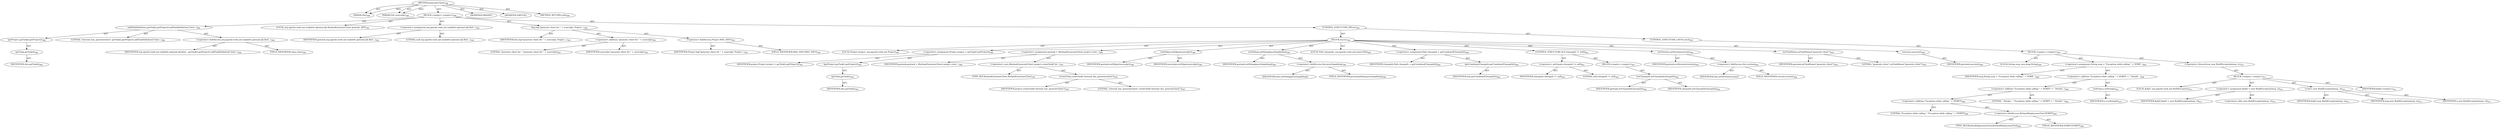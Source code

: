 digraph "generateClient" {  
"111669149710" [label = <(METHOD,generateClient)<SUB>388</SUB>> ]
"115964117009" [label = <(PARAM,this)<SUB>388</SUB>> ]
"115964117029" [label = <(PARAM,File sourceJar)<SUB>388</SUB>> ]
"25769803808" [label = <(BLOCK,&lt;empty&gt;,&lt;empty&gt;)<SUB>388</SUB>> ]
"30064771257" [label = <(addTaskDefinition,getTask().getProject().addTaskDefinition(&quot;inter...)<SUB>389</SUB>> ]
"30064771258" [label = <(getProject,getTask().getProject())<SUB>389</SUB>> ]
"30064771259" [label = <(getTask,getTask())<SUB>389</SUB>> ]
"68719476767" [label = <(IDENTIFIER,this,getTask())<SUB>389</SUB>> ]
"90194313248" [label = <(LITERAL,&quot;internal_bas_generateclient&quot;,getTask().getProject().addTaskDefinition(&quot;inter...)<SUB>389</SUB>> ]
"30064771260" [label = <(&lt;operator&gt;.fieldAccess,org.apache.tools.ant.taskdefs.optional.ejb.Borl...)<SUB>390</SUB>> ]
"68719476903" [label = <(IDENTIFIER,org.apache.tools.ant.taskdefs.optional.ejb.Borl...,getTask().getProject().addTaskDefinition(&quot;inter...)<SUB>390</SUB>> ]
"55834574890" [label = <(FIELD_IDENTIFIER,class,class)<SUB>390</SUB>> ]
"94489280529" [label = <(LOCAL,org.apache.tools.ant.taskdefs.optional.ejb.BorlandGenerateClient gentask: ANY)<SUB>392</SUB>> ]
"30064771261" [label = <(&lt;operator&gt;.assignment,org.apache.tools.ant.taskdefs.optional.ejb.Borl...)<SUB>392</SUB>> ]
"68719476904" [label = <(IDENTIFIER,gentask,org.apache.tools.ant.taskdefs.optional.ejb.Borl...)<SUB>392</SUB>> ]
"90194313249" [label = <(LITERAL,null,org.apache.tools.ant.taskdefs.optional.ejb.Borl...)<SUB>392</SUB>> ]
"30064771262" [label = <(log,log(&quot;generate client for &quot; + sourceJar, Project...)<SUB>393</SUB>> ]
"68719476768" [label = <(IDENTIFIER,this,log(&quot;generate client for &quot; + sourceJar, Project...)<SUB>393</SUB>> ]
"30064771263" [label = <(&lt;operator&gt;.addition,&quot;generate client for &quot; + sourceJar)<SUB>393</SUB>> ]
"90194313250" [label = <(LITERAL,&quot;generate client for &quot;,&quot;generate client for &quot; + sourceJar)<SUB>393</SUB>> ]
"68719476905" [label = <(IDENTIFIER,sourceJar,&quot;generate client for &quot; + sourceJar)<SUB>393</SUB>> ]
"30064771264" [label = <(&lt;operator&gt;.fieldAccess,Project.MSG_INFO)<SUB>393</SUB>> ]
"68719476906" [label = <(IDENTIFIER,Project,log(&quot;generate client for &quot; + sourceJar, Project...)<SUB>393</SUB>> ]
"55834574891" [label = <(FIELD_IDENTIFIER,MSG_INFO,MSG_INFO)<SUB>393</SUB>> ]
"47244640269" [label = <(CONTROL_STRUCTURE,TRY,try)<SUB>394</SUB>> ]
"25769803809" [label = <(BLOCK,try,try)<SUB>394</SUB>> ]
"94489280530" [label = <(LOCAL,Project project: org.apache.tools.ant.Project)<SUB>395</SUB>> ]
"30064771265" [label = <(&lt;operator&gt;.assignment,Project project = getTask().getProject())<SUB>395</SUB>> ]
"68719476907" [label = <(IDENTIFIER,project,Project project = getTask().getProject())<SUB>395</SUB>> ]
"30064771266" [label = <(getProject,getTask().getProject())<SUB>395</SUB>> ]
"30064771267" [label = <(getTask,getTask())<SUB>395</SUB>> ]
"68719476769" [label = <(IDENTIFIER,this,getTask())<SUB>395</SUB>> ]
"30064771268" [label = <(&lt;operator&gt;.assignment,gentask = (BorlandGenerateClient) project.creat...)<SUB>396</SUB>> ]
"68719476908" [label = <(IDENTIFIER,gentask,gentask = (BorlandGenerateClient) project.creat...)<SUB>396</SUB>> ]
"30064771269" [label = <(&lt;operator&gt;.cast,(BorlandGenerateClient) project.createTask(&quot;int...)<SUB>397</SUB>> ]
"180388626447" [label = <(TYPE_REF,BorlandGenerateClient,BorlandGenerateClient)<SUB>397</SUB>> ]
"30064771270" [label = <(createTask,createTask(&quot;internal_bas_generateclient&quot;))<SUB>397</SUB>> ]
"68719476909" [label = <(IDENTIFIER,project,createTask(&quot;internal_bas_generateclient&quot;))<SUB>397</SUB>> ]
"90194313251" [label = <(LITERAL,&quot;internal_bas_generateclient&quot;,createTask(&quot;internal_bas_generateclient&quot;))<SUB>397</SUB>> ]
"30064771271" [label = <(setEjbjar,setEjbjar(sourceJar))<SUB>398</SUB>> ]
"68719476910" [label = <(IDENTIFIER,gentask,setEjbjar(sourceJar))<SUB>398</SUB>> ]
"68719476911" [label = <(IDENTIFIER,sourceJar,setEjbjar(sourceJar))<SUB>398</SUB>> ]
"30064771272" [label = <(setDebug,setDebug(java2iiopdebug))<SUB>399</SUB>> ]
"68719476912" [label = <(IDENTIFIER,gentask,setDebug(java2iiopdebug))<SUB>399</SUB>> ]
"30064771273" [label = <(&lt;operator&gt;.fieldAccess,this.java2iiopdebug)<SUB>399</SUB>> ]
"68719476913" [label = <(IDENTIFIER,this,setDebug(java2iiopdebug))> ]
"55834574892" [label = <(FIELD_IDENTIFIER,java2iiopdebug,java2iiopdebug)<SUB>399</SUB>> ]
"94489280531" [label = <(LOCAL,Path classpath: org.apache.tools.ant.types.Path)<SUB>400</SUB>> ]
"30064771274" [label = <(&lt;operator&gt;.assignment,Path classpath = getCombinedClasspath())<SUB>400</SUB>> ]
"68719476914" [label = <(IDENTIFIER,classpath,Path classpath = getCombinedClasspath())<SUB>400</SUB>> ]
"30064771275" [label = <(getCombinedClasspath,getCombinedClasspath())<SUB>400</SUB>> ]
"68719476770" [label = <(IDENTIFIER,this,getCombinedClasspath())<SUB>400</SUB>> ]
"47244640270" [label = <(CONTROL_STRUCTURE,IF,if (classpath != null))<SUB>401</SUB>> ]
"30064771276" [label = <(&lt;operator&gt;.notEquals,classpath != null)<SUB>401</SUB>> ]
"68719476915" [label = <(IDENTIFIER,classpath,classpath != null)<SUB>401</SUB>> ]
"90194313252" [label = <(LITERAL,null,classpath != null)<SUB>401</SUB>> ]
"25769803810" [label = <(BLOCK,&lt;empty&gt;,&lt;empty&gt;)<SUB>401</SUB>> ]
"30064771277" [label = <(setClasspath,setClasspath(classpath))<SUB>402</SUB>> ]
"68719476916" [label = <(IDENTIFIER,gentask,setClasspath(classpath))<SUB>402</SUB>> ]
"68719476917" [label = <(IDENTIFIER,classpath,setClasspath(classpath))<SUB>402</SUB>> ]
"30064771278" [label = <(setVersion,setVersion(version))<SUB>404</SUB>> ]
"68719476918" [label = <(IDENTIFIER,gentask,setVersion(version))<SUB>404</SUB>> ]
"30064771279" [label = <(&lt;operator&gt;.fieldAccess,this.version)<SUB>404</SUB>> ]
"68719476919" [label = <(IDENTIFIER,this,setVersion(version))> ]
"55834574893" [label = <(FIELD_IDENTIFIER,version,version)<SUB>404</SUB>> ]
"30064771280" [label = <(setTaskName,setTaskName(&quot;generate client&quot;))<SUB>405</SUB>> ]
"68719476920" [label = <(IDENTIFIER,gentask,setTaskName(&quot;generate client&quot;))<SUB>405</SUB>> ]
"90194313253" [label = <(LITERAL,&quot;generate client&quot;,setTaskName(&quot;generate client&quot;))<SUB>405</SUB>> ]
"30064771281" [label = <(execute,execute())<SUB>406</SUB>> ]
"68719476921" [label = <(IDENTIFIER,gentask,execute())<SUB>406</SUB>> ]
"47244640271" [label = <(CONTROL_STRUCTURE,CATCH,catch)<SUB>407</SUB>> ]
"25769803811" [label = <(BLOCK,&lt;empty&gt;,&lt;empty&gt;)<SUB>407</SUB>> ]
"94489280532" [label = <(LOCAL,String msg: java.lang.String)<SUB>409</SUB>> ]
"30064771282" [label = <(&lt;operator&gt;.assignment,String msg = &quot;Exception while calling &quot; + VERIF...)<SUB>409</SUB>> ]
"68719476922" [label = <(IDENTIFIER,msg,String msg = &quot;Exception while calling &quot; + VERIF...)<SUB>409</SUB>> ]
"30064771283" [label = <(&lt;operator&gt;.addition,&quot;Exception while calling &quot; + VERIFY + &quot; Details...)<SUB>409</SUB>> ]
"30064771284" [label = <(&lt;operator&gt;.addition,&quot;Exception while calling &quot; + VERIFY + &quot; Details: &quot;)<SUB>409</SUB>> ]
"30064771285" [label = <(&lt;operator&gt;.addition,&quot;Exception while calling &quot; + VERIFY)<SUB>409</SUB>> ]
"90194313254" [label = <(LITERAL,&quot;Exception while calling &quot;,&quot;Exception while calling &quot; + VERIFY)<SUB>409</SUB>> ]
"30064771286" [label = <(&lt;operator&gt;.fieldAccess,BorlandDeploymentTool.VERIFY)<SUB>409</SUB>> ]
"180388626448" [label = <(TYPE_REF,BorlandDeploymentTool,BorlandDeploymentTool)<SUB>409</SUB>> ]
"55834574894" [label = <(FIELD_IDENTIFIER,VERIFY,VERIFY)<SUB>409</SUB>> ]
"90194313255" [label = <(LITERAL,&quot; Details: &quot;,&quot;Exception while calling &quot; + VERIFY + &quot; Details: &quot;)<SUB>409</SUB>> ]
"30064771287" [label = <(toString,e.toString())<SUB>410</SUB>> ]
"68719476923" [label = <(IDENTIFIER,e,e.toString())<SUB>410</SUB>> ]
"30064771288" [label = <(&lt;operator&gt;.throw,throw new BuildException(msg, e);)<SUB>411</SUB>> ]
"25769803812" [label = <(BLOCK,&lt;empty&gt;,&lt;empty&gt;)<SUB>411</SUB>> ]
"94489280533" [label = <(LOCAL,$obj5: org.apache.tools.ant.BuildException)<SUB>411</SUB>> ]
"30064771289" [label = <(&lt;operator&gt;.assignment,$obj5 = new BuildException(msg, e))<SUB>411</SUB>> ]
"68719476924" [label = <(IDENTIFIER,$obj5,$obj5 = new BuildException(msg, e))<SUB>411</SUB>> ]
"30064771290" [label = <(&lt;operator&gt;.alloc,new BuildException(msg, e))<SUB>411</SUB>> ]
"30064771291" [label = <(&lt;init&gt;,new BuildException(msg, e))<SUB>411</SUB>> ]
"68719476925" [label = <(IDENTIFIER,$obj5,new BuildException(msg, e))<SUB>411</SUB>> ]
"68719476926" [label = <(IDENTIFIER,msg,new BuildException(msg, e))<SUB>411</SUB>> ]
"68719476927" [label = <(IDENTIFIER,e,new BuildException(msg, e))<SUB>411</SUB>> ]
"68719476928" [label = <(IDENTIFIER,$obj5,&lt;empty&gt;)<SUB>411</SUB>> ]
"133143986228" [label = <(MODIFIER,PRIVATE)> ]
"133143986229" [label = <(MODIFIER,VIRTUAL)> ]
"128849018894" [label = <(METHOD_RETURN,void)<SUB>388</SUB>> ]
  "111669149710" -> "115964117009"  [ label = "AST: "] 
  "111669149710" -> "115964117029"  [ label = "AST: "] 
  "111669149710" -> "25769803808"  [ label = "AST: "] 
  "111669149710" -> "133143986228"  [ label = "AST: "] 
  "111669149710" -> "133143986229"  [ label = "AST: "] 
  "111669149710" -> "128849018894"  [ label = "AST: "] 
  "25769803808" -> "30064771257"  [ label = "AST: "] 
  "25769803808" -> "94489280529"  [ label = "AST: "] 
  "25769803808" -> "30064771261"  [ label = "AST: "] 
  "25769803808" -> "30064771262"  [ label = "AST: "] 
  "25769803808" -> "47244640269"  [ label = "AST: "] 
  "30064771257" -> "30064771258"  [ label = "AST: "] 
  "30064771257" -> "90194313248"  [ label = "AST: "] 
  "30064771257" -> "30064771260"  [ label = "AST: "] 
  "30064771258" -> "30064771259"  [ label = "AST: "] 
  "30064771259" -> "68719476767"  [ label = "AST: "] 
  "30064771260" -> "68719476903"  [ label = "AST: "] 
  "30064771260" -> "55834574890"  [ label = "AST: "] 
  "30064771261" -> "68719476904"  [ label = "AST: "] 
  "30064771261" -> "90194313249"  [ label = "AST: "] 
  "30064771262" -> "68719476768"  [ label = "AST: "] 
  "30064771262" -> "30064771263"  [ label = "AST: "] 
  "30064771262" -> "30064771264"  [ label = "AST: "] 
  "30064771263" -> "90194313250"  [ label = "AST: "] 
  "30064771263" -> "68719476905"  [ label = "AST: "] 
  "30064771264" -> "68719476906"  [ label = "AST: "] 
  "30064771264" -> "55834574891"  [ label = "AST: "] 
  "47244640269" -> "25769803809"  [ label = "AST: "] 
  "47244640269" -> "47244640271"  [ label = "AST: "] 
  "25769803809" -> "94489280530"  [ label = "AST: "] 
  "25769803809" -> "30064771265"  [ label = "AST: "] 
  "25769803809" -> "30064771268"  [ label = "AST: "] 
  "25769803809" -> "30064771271"  [ label = "AST: "] 
  "25769803809" -> "30064771272"  [ label = "AST: "] 
  "25769803809" -> "94489280531"  [ label = "AST: "] 
  "25769803809" -> "30064771274"  [ label = "AST: "] 
  "25769803809" -> "47244640270"  [ label = "AST: "] 
  "25769803809" -> "30064771278"  [ label = "AST: "] 
  "25769803809" -> "30064771280"  [ label = "AST: "] 
  "25769803809" -> "30064771281"  [ label = "AST: "] 
  "30064771265" -> "68719476907"  [ label = "AST: "] 
  "30064771265" -> "30064771266"  [ label = "AST: "] 
  "30064771266" -> "30064771267"  [ label = "AST: "] 
  "30064771267" -> "68719476769"  [ label = "AST: "] 
  "30064771268" -> "68719476908"  [ label = "AST: "] 
  "30064771268" -> "30064771269"  [ label = "AST: "] 
  "30064771269" -> "180388626447"  [ label = "AST: "] 
  "30064771269" -> "30064771270"  [ label = "AST: "] 
  "30064771270" -> "68719476909"  [ label = "AST: "] 
  "30064771270" -> "90194313251"  [ label = "AST: "] 
  "30064771271" -> "68719476910"  [ label = "AST: "] 
  "30064771271" -> "68719476911"  [ label = "AST: "] 
  "30064771272" -> "68719476912"  [ label = "AST: "] 
  "30064771272" -> "30064771273"  [ label = "AST: "] 
  "30064771273" -> "68719476913"  [ label = "AST: "] 
  "30064771273" -> "55834574892"  [ label = "AST: "] 
  "30064771274" -> "68719476914"  [ label = "AST: "] 
  "30064771274" -> "30064771275"  [ label = "AST: "] 
  "30064771275" -> "68719476770"  [ label = "AST: "] 
  "47244640270" -> "30064771276"  [ label = "AST: "] 
  "47244640270" -> "25769803810"  [ label = "AST: "] 
  "30064771276" -> "68719476915"  [ label = "AST: "] 
  "30064771276" -> "90194313252"  [ label = "AST: "] 
  "25769803810" -> "30064771277"  [ label = "AST: "] 
  "30064771277" -> "68719476916"  [ label = "AST: "] 
  "30064771277" -> "68719476917"  [ label = "AST: "] 
  "30064771278" -> "68719476918"  [ label = "AST: "] 
  "30064771278" -> "30064771279"  [ label = "AST: "] 
  "30064771279" -> "68719476919"  [ label = "AST: "] 
  "30064771279" -> "55834574893"  [ label = "AST: "] 
  "30064771280" -> "68719476920"  [ label = "AST: "] 
  "30064771280" -> "90194313253"  [ label = "AST: "] 
  "30064771281" -> "68719476921"  [ label = "AST: "] 
  "47244640271" -> "25769803811"  [ label = "AST: "] 
  "25769803811" -> "94489280532"  [ label = "AST: "] 
  "25769803811" -> "30064771282"  [ label = "AST: "] 
  "25769803811" -> "30064771288"  [ label = "AST: "] 
  "30064771282" -> "68719476922"  [ label = "AST: "] 
  "30064771282" -> "30064771283"  [ label = "AST: "] 
  "30064771283" -> "30064771284"  [ label = "AST: "] 
  "30064771283" -> "30064771287"  [ label = "AST: "] 
  "30064771284" -> "30064771285"  [ label = "AST: "] 
  "30064771284" -> "90194313255"  [ label = "AST: "] 
  "30064771285" -> "90194313254"  [ label = "AST: "] 
  "30064771285" -> "30064771286"  [ label = "AST: "] 
  "30064771286" -> "180388626448"  [ label = "AST: "] 
  "30064771286" -> "55834574894"  [ label = "AST: "] 
  "30064771287" -> "68719476923"  [ label = "AST: "] 
  "30064771288" -> "25769803812"  [ label = "AST: "] 
  "25769803812" -> "94489280533"  [ label = "AST: "] 
  "25769803812" -> "30064771289"  [ label = "AST: "] 
  "25769803812" -> "30064771291"  [ label = "AST: "] 
  "25769803812" -> "68719476928"  [ label = "AST: "] 
  "30064771289" -> "68719476924"  [ label = "AST: "] 
  "30064771289" -> "30064771290"  [ label = "AST: "] 
  "30064771291" -> "68719476925"  [ label = "AST: "] 
  "30064771291" -> "68719476926"  [ label = "AST: "] 
  "30064771291" -> "68719476927"  [ label = "AST: "] 
  "111669149710" -> "115964117009"  [ label = "DDG: "] 
  "111669149710" -> "115964117029"  [ label = "DDG: "] 
}

